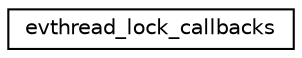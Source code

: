 digraph G
{
  edge [fontname="Helvetica",fontsize="10",labelfontname="Helvetica",labelfontsize="10"];
  node [fontname="Helvetica",fontsize="10",shape=record];
  rankdir="LR";
  Node1 [label="evthread_lock_callbacks",height=0.2,width=0.4,color="black", fillcolor="white", style="filled",URL="$structevthread__lock__callbacks.html"];
}
